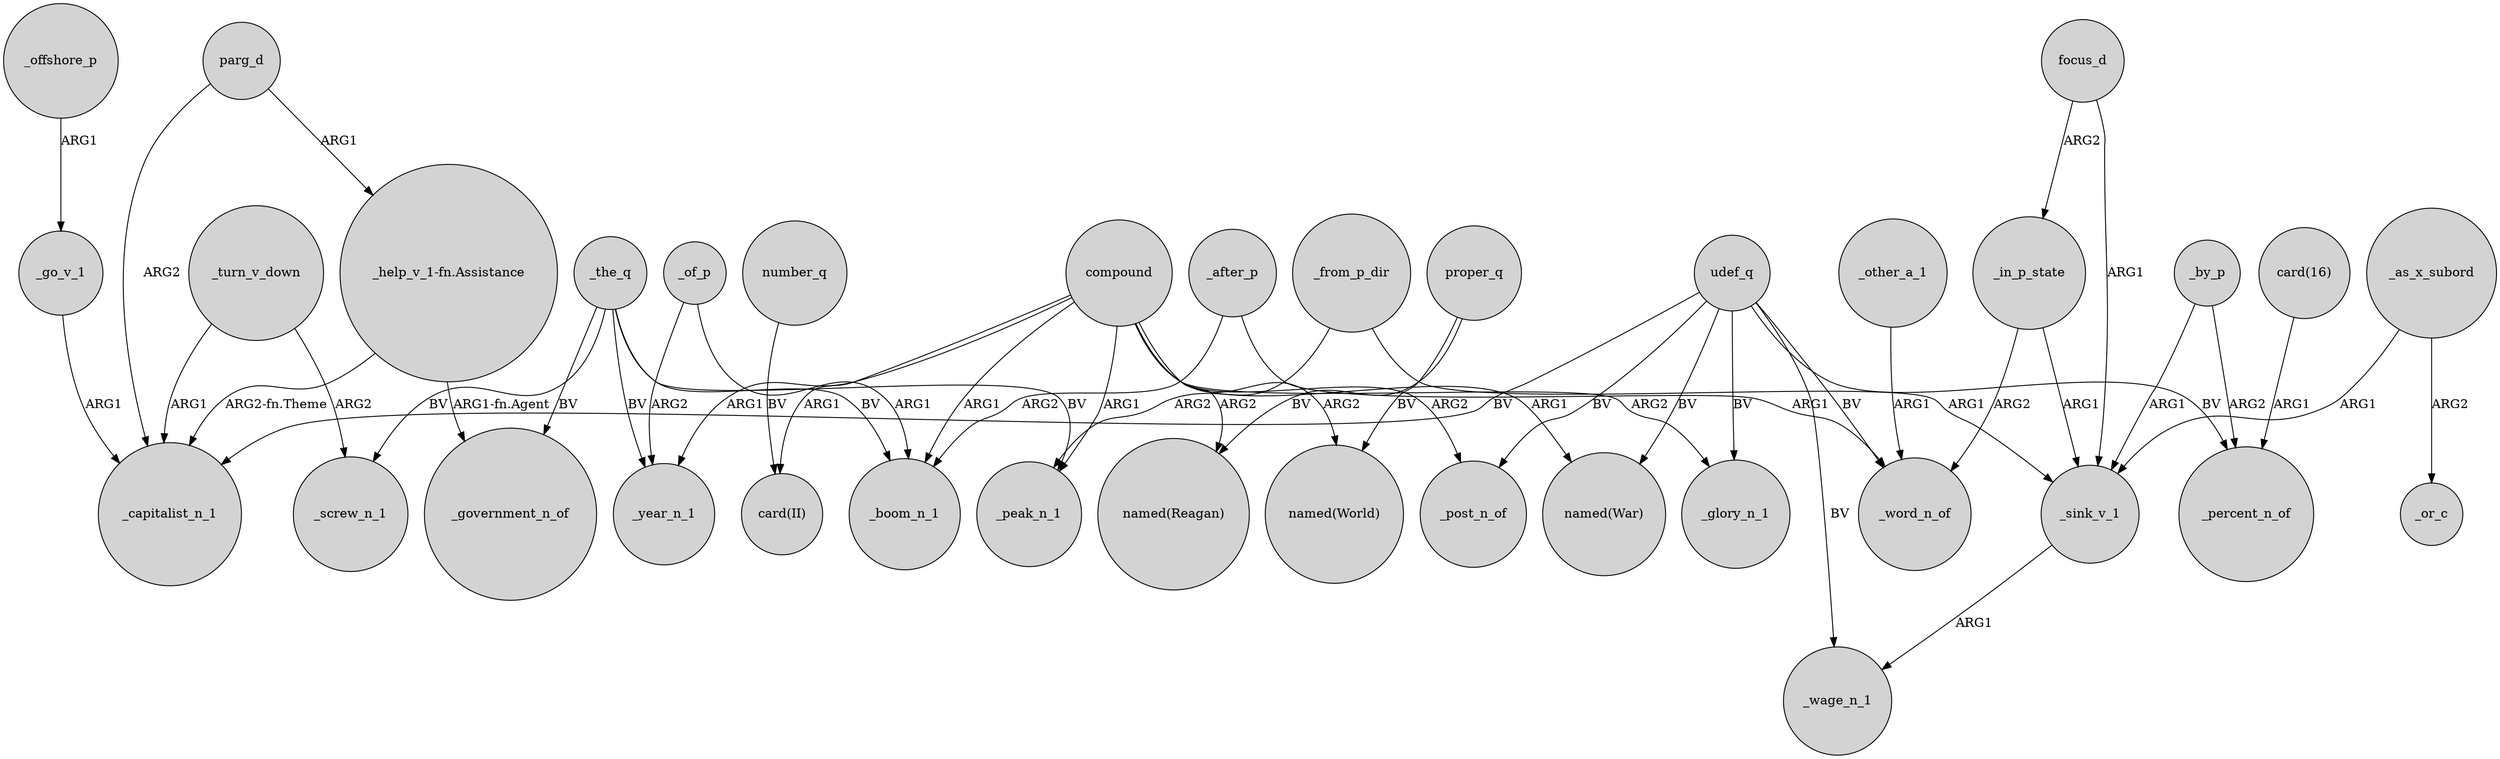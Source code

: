 digraph {
	node [shape=circle style=filled]
	_the_q -> _boom_n_1 [label=BV]
	_turn_v_down -> _screw_n_1 [label=ARG2]
	compound -> "card(II)" [label=ARG1]
	_from_p_dir -> _sink_v_1 [label=ARG1]
	udef_q -> _capitalist_n_1 [label=BV]
	_the_q -> _screw_n_1 [label=BV]
	udef_q -> _wage_n_1 [label=BV]
	_go_v_1 -> _capitalist_n_1 [label=ARG1]
	"_help_v_1-fn.Assistance" -> _capitalist_n_1 [label="ARG2-fn.Theme"]
	_of_p -> _year_n_1 [label=ARG2]
	compound -> _post_n_of [label=ARG2]
	focus_d -> _in_p_state [label=ARG2]
	_as_x_subord -> _sink_v_1 [label=ARG1]
	"_help_v_1-fn.Assistance" -> _government_n_of [label="ARG1-fn.Agent"]
	udef_q -> "named(War)" [label=BV]
	udef_q -> _word_n_of [label=BV]
	_sink_v_1 -> _wage_n_1 [label=ARG1]
	focus_d -> _sink_v_1 [label=ARG1]
	_in_p_state -> _word_n_of [label=ARG2]
	_by_p -> _percent_n_of [label=ARG2]
	"card(16)" -> _percent_n_of [label=ARG1]
	_offshore_p -> _go_v_1 [label=ARG1]
	compound -> _peak_n_1 [label=ARG1]
	_turn_v_down -> _capitalist_n_1 [label=ARG1]
	_the_q -> _peak_n_1 [label=BV]
	compound -> "named(World)" [label=ARG2]
	_of_p -> _boom_n_1 [label=ARG1]
	udef_q -> _glory_n_1 [label=BV]
	proper_q -> "named(World)" [label=BV]
	number_q -> "card(II)" [label=BV]
	_after_p -> _word_n_of [label=ARG1]
	_the_q -> _year_n_1 [label=BV]
	compound -> "named(War)" [label=ARG1]
	parg_d -> _capitalist_n_1 [label=ARG2]
	proper_q -> "named(Reagan)" [label=BV]
	compound -> "named(Reagan)" [label=ARG2]
	_from_p_dir -> _peak_n_1 [label=ARG2]
	_the_q -> _government_n_of [label=BV]
	_other_a_1 -> _word_n_of [label=ARG1]
	_in_p_state -> _sink_v_1 [label=ARG1]
	_as_x_subord -> _or_c [label=ARG2]
	parg_d -> "_help_v_1-fn.Assistance" [label=ARG1]
	udef_q -> _percent_n_of [label=BV]
	compound -> _boom_n_1 [label=ARG1]
	compound -> _year_n_1 [label=ARG1]
	_by_p -> _sink_v_1 [label=ARG1]
	compound -> _glory_n_1 [label=ARG2]
	_after_p -> _boom_n_1 [label=ARG2]
	udef_q -> _post_n_of [label=BV]
}
